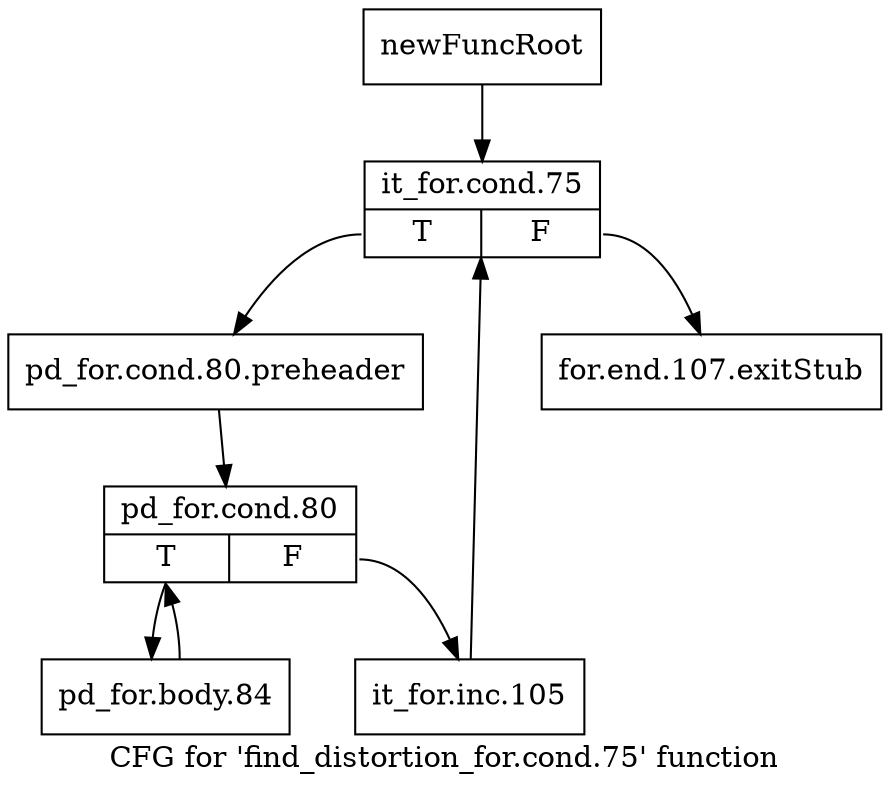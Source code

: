 digraph "CFG for 'find_distortion_for.cond.75' function" {
	label="CFG for 'find_distortion_for.cond.75' function";

	Node0x25184c0 [shape=record,label="{newFuncRoot}"];
	Node0x25184c0 -> Node0x2518560;
	Node0x2518510 [shape=record,label="{for.end.107.exitStub}"];
	Node0x2518560 [shape=record,label="{it_for.cond.75|{<s0>T|<s1>F}}"];
	Node0x2518560:s0 -> Node0x25185b0;
	Node0x2518560:s1 -> Node0x2518510;
	Node0x25185b0 [shape=record,label="{pd_for.cond.80.preheader}"];
	Node0x25185b0 -> Node0x2518ec0;
	Node0x2518ec0 [shape=record,label="{pd_for.cond.80|{<s0>T|<s1>F}}"];
	Node0x2518ec0:s0 -> Node0x2518f60;
	Node0x2518ec0:s1 -> Node0x2518f10;
	Node0x2518f10 [shape=record,label="{it_for.inc.105}"];
	Node0x2518f10 -> Node0x2518560;
	Node0x2518f60 [shape=record,label="{pd_for.body.84}"];
	Node0x2518f60 -> Node0x2518ec0;
}
